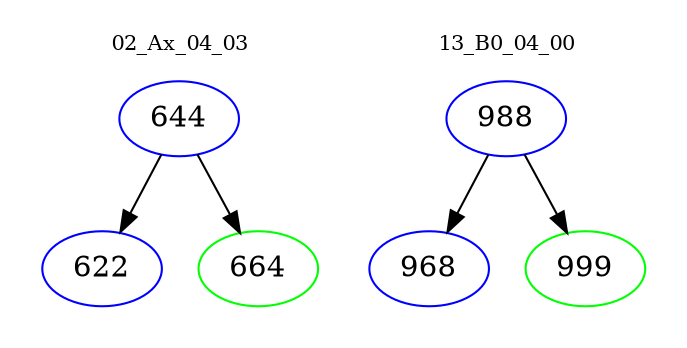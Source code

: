 digraph{
subgraph cluster_0 {
color = white
label = "02_Ax_04_03";
fontsize=10;
T0_644 [label="644", color="blue"]
T0_644 -> T0_622 [color="black"]
T0_622 [label="622", color="blue"]
T0_644 -> T0_664 [color="black"]
T0_664 [label="664", color="green"]
}
subgraph cluster_1 {
color = white
label = "13_B0_04_00";
fontsize=10;
T1_988 [label="988", color="blue"]
T1_988 -> T1_968 [color="black"]
T1_968 [label="968", color="blue"]
T1_988 -> T1_999 [color="black"]
T1_999 [label="999", color="green"]
}
}
